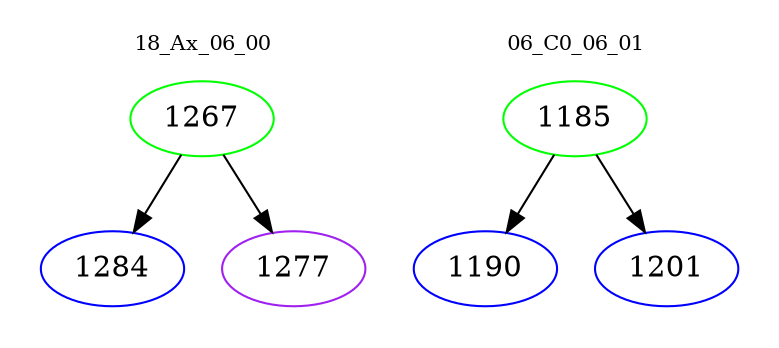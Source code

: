 digraph{
subgraph cluster_0 {
color = white
label = "18_Ax_06_00";
fontsize=10;
T0_1267 [label="1267", color="green"]
T0_1267 -> T0_1284 [color="black"]
T0_1284 [label="1284", color="blue"]
T0_1267 -> T0_1277 [color="black"]
T0_1277 [label="1277", color="purple"]
}
subgraph cluster_1 {
color = white
label = "06_C0_06_01";
fontsize=10;
T1_1185 [label="1185", color="green"]
T1_1185 -> T1_1190 [color="black"]
T1_1190 [label="1190", color="blue"]
T1_1185 -> T1_1201 [color="black"]
T1_1201 [label="1201", color="blue"]
}
}
